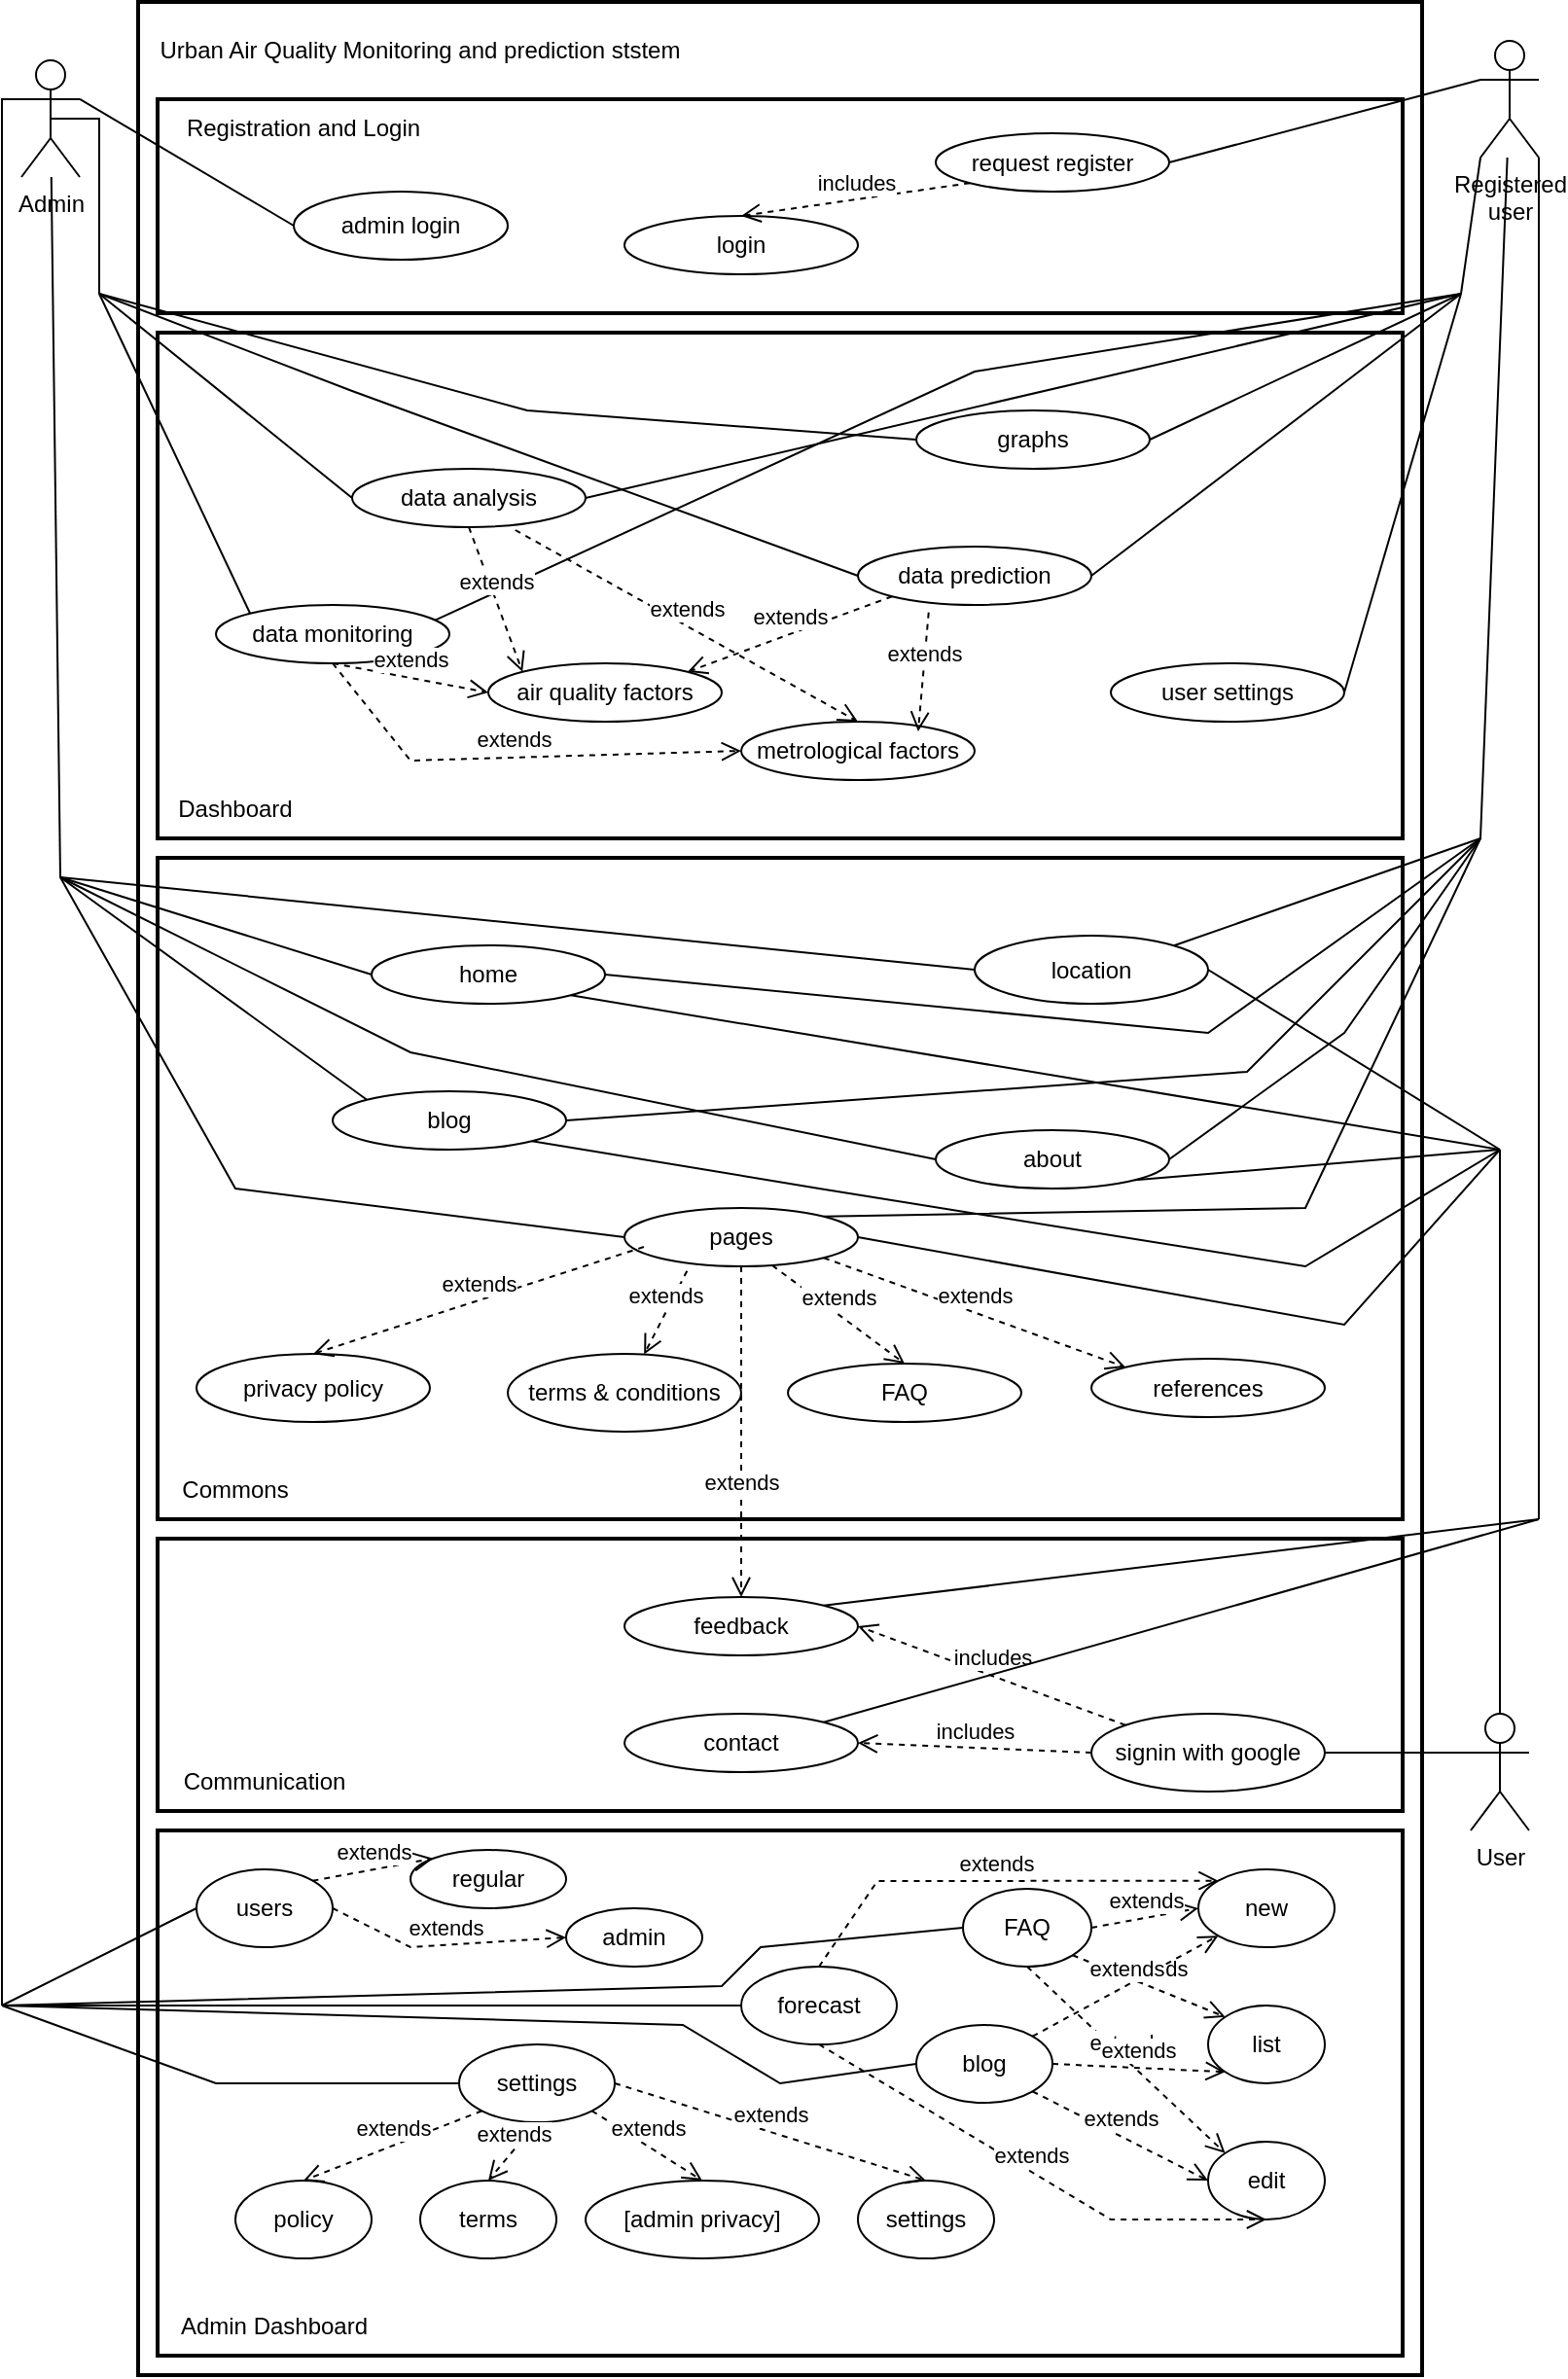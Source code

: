 <mxfile version="24.0.7" type="github">
  <diagram name="Page-1" id="xyv_VQYjUSHL6aBiQQsB">
    <mxGraphModel dx="1134" dy="600" grid="1" gridSize="10" guides="1" tooltips="1" connect="1" arrows="1" fold="1" page="1" pageScale="1" pageWidth="827" pageHeight="1169" math="0" shadow="0">
      <root>
        <mxCell id="0" />
        <mxCell id="1" parent="0" />
        <mxCell id="jm3a6lzr8KF0GBkQdWP_-2" value="" style="rounded=0;whiteSpace=wrap;html=1;fillColor=none;strokeWidth=2;" vertex="1" parent="1">
          <mxGeometry x="80" y="40" width="660" height="1220" as="geometry" />
        </mxCell>
        <mxCell id="jm3a6lzr8KF0GBkQdWP_-3" value="Admin" style="shape=umlActor;verticalLabelPosition=bottom;verticalAlign=top;html=1;outlineConnect=0;" vertex="1" parent="1">
          <mxGeometry x="20" y="70" width="30" height="60" as="geometry" />
        </mxCell>
        <mxCell id="jm3a6lzr8KF0GBkQdWP_-4" value="Registered&lt;div&gt;user&lt;/div&gt;" style="shape=umlActor;verticalLabelPosition=bottom;verticalAlign=top;html=1;outlineConnect=0;" vertex="1" parent="1">
          <mxGeometry x="770" y="60" width="30" height="60" as="geometry" />
        </mxCell>
        <mxCell id="jm3a6lzr8KF0GBkQdWP_-5" value="User" style="shape=umlActor;verticalLabelPosition=bottom;verticalAlign=top;html=1;outlineConnect=0;" vertex="1" parent="1">
          <mxGeometry x="765" y="920" width="30" height="60" as="geometry" />
        </mxCell>
        <mxCell id="jm3a6lzr8KF0GBkQdWP_-6" value="Urban Air Quality Monitoring and prediction ststem" style="text;html=1;align=center;verticalAlign=middle;whiteSpace=wrap;rounded=0;" vertex="1" parent="1">
          <mxGeometry x="90" y="50" width="270" height="30" as="geometry" />
        </mxCell>
        <mxCell id="jm3a6lzr8KF0GBkQdWP_-7" value="" style="rounded=0;whiteSpace=wrap;html=1;fillColor=none;strokeWidth=2;" vertex="1" parent="1">
          <mxGeometry x="90" y="90" width="640" height="110" as="geometry" />
        </mxCell>
        <mxCell id="jm3a6lzr8KF0GBkQdWP_-8" value="request register" style="ellipse;whiteSpace=wrap;html=1;" vertex="1" parent="1">
          <mxGeometry x="490" y="107.5" width="120" height="30" as="geometry" />
        </mxCell>
        <mxCell id="jm3a6lzr8KF0GBkQdWP_-9" value="login" style="ellipse;whiteSpace=wrap;html=1;" vertex="1" parent="1">
          <mxGeometry x="330" y="150" width="120" height="30" as="geometry" />
        </mxCell>
        <mxCell id="jm3a6lzr8KF0GBkQdWP_-10" value="admin login" style="ellipse;whiteSpace=wrap;html=1;" vertex="1" parent="1">
          <mxGeometry x="160" y="137.5" width="110" height="35" as="geometry" />
        </mxCell>
        <mxCell id="jm3a6lzr8KF0GBkQdWP_-11" value="" style="endArrow=none;html=1;rounded=0;entryX=0;entryY=0.5;entryDx=0;entryDy=0;exitX=1;exitY=0.333;exitDx=0;exitDy=0;exitPerimeter=0;" edge="1" parent="1" source="jm3a6lzr8KF0GBkQdWP_-3" target="jm3a6lzr8KF0GBkQdWP_-10">
          <mxGeometry width="50" height="50" relative="1" as="geometry">
            <mxPoint x="60" y="190" as="sourcePoint" />
            <mxPoint x="360" y="60" as="targetPoint" />
          </mxGeometry>
        </mxCell>
        <mxCell id="jm3a6lzr8KF0GBkQdWP_-12" value="" style="endArrow=none;html=1;rounded=0;entryX=0;entryY=0.333;entryDx=0;entryDy=0;entryPerimeter=0;exitX=1;exitY=0.5;exitDx=0;exitDy=0;" edge="1" parent="1" source="jm3a6lzr8KF0GBkQdWP_-8" target="jm3a6lzr8KF0GBkQdWP_-4">
          <mxGeometry width="50" height="50" relative="1" as="geometry">
            <mxPoint x="310" y="150" as="sourcePoint" />
            <mxPoint x="360" y="100" as="targetPoint" />
          </mxGeometry>
        </mxCell>
        <mxCell id="jm3a6lzr8KF0GBkQdWP_-18" value="" style="rounded=0;whiteSpace=wrap;html=1;fillColor=none;strokeWidth=2;" vertex="1" parent="1">
          <mxGeometry x="90" y="210" width="640" height="260" as="geometry" />
        </mxCell>
        <mxCell id="jm3a6lzr8KF0GBkQdWP_-13" value="includes" style="html=1;verticalAlign=bottom;endArrow=open;dashed=1;endSize=8;curved=0;rounded=0;exitX=0;exitY=1;exitDx=0;exitDy=0;entryX=0.5;entryY=0;entryDx=0;entryDy=0;" edge="1" parent="1" source="jm3a6lzr8KF0GBkQdWP_-8" target="jm3a6lzr8KF0GBkQdWP_-9">
          <mxGeometry relative="1" as="geometry">
            <mxPoint x="380" y="80" as="sourcePoint" />
            <mxPoint x="300" y="80" as="targetPoint" />
            <mxPoint as="offset" />
          </mxGeometry>
        </mxCell>
        <mxCell id="jm3a6lzr8KF0GBkQdWP_-17" value="Registration and Login" style="text;html=1;align=center;verticalAlign=middle;whiteSpace=wrap;rounded=0;" vertex="1" parent="1">
          <mxGeometry x="100" y="90" width="130" height="30" as="geometry" />
        </mxCell>
        <mxCell id="jm3a6lzr8KF0GBkQdWP_-19" value="data monitoring" style="ellipse;whiteSpace=wrap;html=1;" vertex="1" parent="1">
          <mxGeometry x="120" y="350" width="120" height="30" as="geometry" />
        </mxCell>
        <mxCell id="jm3a6lzr8KF0GBkQdWP_-20" value="data prediction" style="ellipse;whiteSpace=wrap;html=1;" vertex="1" parent="1">
          <mxGeometry x="450" y="320" width="120" height="30" as="geometry" />
        </mxCell>
        <mxCell id="jm3a6lzr8KF0GBkQdWP_-21" value="data analysis" style="ellipse;whiteSpace=wrap;html=1;" vertex="1" parent="1">
          <mxGeometry x="190" y="280" width="120" height="30" as="geometry" />
        </mxCell>
        <mxCell id="jm3a6lzr8KF0GBkQdWP_-22" value="graphs" style="ellipse;whiteSpace=wrap;html=1;" vertex="1" parent="1">
          <mxGeometry x="480" y="250" width="120" height="30" as="geometry" />
        </mxCell>
        <mxCell id="jm3a6lzr8KF0GBkQdWP_-23" value="user settings" style="ellipse;whiteSpace=wrap;html=1;" vertex="1" parent="1">
          <mxGeometry x="580" y="380" width="120" height="30" as="geometry" />
        </mxCell>
        <mxCell id="jm3a6lzr8KF0GBkQdWP_-24" value="metrological factors" style="ellipse;whiteSpace=wrap;html=1;" vertex="1" parent="1">
          <mxGeometry x="390" y="410" width="120" height="30" as="geometry" />
        </mxCell>
        <mxCell id="jm3a6lzr8KF0GBkQdWP_-25" value="air quality factors" style="ellipse;whiteSpace=wrap;html=1;" vertex="1" parent="1">
          <mxGeometry x="260" y="380" width="120" height="30" as="geometry" />
        </mxCell>
        <mxCell id="jm3a6lzr8KF0GBkQdWP_-26" value="" style="endArrow=none;html=1;rounded=0;exitX=1;exitY=0.5;exitDx=0;exitDy=0;" edge="1" parent="1" source="jm3a6lzr8KF0GBkQdWP_-23">
          <mxGeometry width="50" height="50" relative="1" as="geometry">
            <mxPoint x="320" y="340" as="sourcePoint" />
            <mxPoint x="760" y="190" as="targetPoint" />
          </mxGeometry>
        </mxCell>
        <mxCell id="jm3a6lzr8KF0GBkQdWP_-27" value="" style="endArrow=none;html=1;rounded=0;exitX=1;exitY=0.5;exitDx=0;exitDy=0;" edge="1" parent="1" source="jm3a6lzr8KF0GBkQdWP_-22">
          <mxGeometry width="50" height="50" relative="1" as="geometry">
            <mxPoint x="320" y="340" as="sourcePoint" />
            <mxPoint x="760" y="190" as="targetPoint" />
          </mxGeometry>
        </mxCell>
        <mxCell id="jm3a6lzr8KF0GBkQdWP_-28" value="" style="endArrow=none;html=1;rounded=0;exitX=1;exitY=0.5;exitDx=0;exitDy=0;" edge="1" parent="1" source="jm3a6lzr8KF0GBkQdWP_-20">
          <mxGeometry width="50" height="50" relative="1" as="geometry">
            <mxPoint x="320" y="340" as="sourcePoint" />
            <mxPoint x="760" y="190" as="targetPoint" />
          </mxGeometry>
        </mxCell>
        <mxCell id="jm3a6lzr8KF0GBkQdWP_-29" value="" style="endArrow=none;html=1;rounded=0;exitX=1;exitY=0.5;exitDx=0;exitDy=0;" edge="1" parent="1" source="jm3a6lzr8KF0GBkQdWP_-21">
          <mxGeometry width="50" height="50" relative="1" as="geometry">
            <mxPoint x="320" y="340" as="sourcePoint" />
            <mxPoint x="760" y="190" as="targetPoint" />
          </mxGeometry>
        </mxCell>
        <mxCell id="jm3a6lzr8KF0GBkQdWP_-30" value="" style="endArrow=none;html=1;rounded=0;exitX=0.937;exitY=0.265;exitDx=0;exitDy=0;exitPerimeter=0;" edge="1" parent="1" source="jm3a6lzr8KF0GBkQdWP_-19">
          <mxGeometry width="50" height="50" relative="1" as="geometry">
            <mxPoint x="320" y="340" as="sourcePoint" />
            <mxPoint x="760" y="190" as="targetPoint" />
            <Array as="points">
              <mxPoint x="510" y="230" />
            </Array>
          </mxGeometry>
        </mxCell>
        <mxCell id="jm3a6lzr8KF0GBkQdWP_-31" value="" style="endArrow=none;html=1;rounded=0;entryX=0;entryY=0.5;entryDx=0;entryDy=0;" edge="1" parent="1" target="jm3a6lzr8KF0GBkQdWP_-21">
          <mxGeometry width="50" height="50" relative="1" as="geometry">
            <mxPoint x="60" y="190" as="sourcePoint" />
            <mxPoint x="370" y="290" as="targetPoint" />
          </mxGeometry>
        </mxCell>
        <mxCell id="jm3a6lzr8KF0GBkQdWP_-32" value="" style="endArrow=none;html=1;rounded=0;entryX=0;entryY=0.5;entryDx=0;entryDy=0;" edge="1" parent="1" target="jm3a6lzr8KF0GBkQdWP_-22">
          <mxGeometry width="50" height="50" relative="1" as="geometry">
            <mxPoint x="60" y="190" as="sourcePoint" />
            <mxPoint x="370" y="290" as="targetPoint" />
            <Array as="points">
              <mxPoint x="280" y="250" />
            </Array>
          </mxGeometry>
        </mxCell>
        <mxCell id="jm3a6lzr8KF0GBkQdWP_-33" value="" style="endArrow=none;html=1;rounded=0;entryX=0;entryY=0;entryDx=0;entryDy=0;" edge="1" parent="1" target="jm3a6lzr8KF0GBkQdWP_-19">
          <mxGeometry width="50" height="50" relative="1" as="geometry">
            <mxPoint x="60" y="190" as="sourcePoint" />
            <mxPoint x="370" y="290" as="targetPoint" />
          </mxGeometry>
        </mxCell>
        <mxCell id="jm3a6lzr8KF0GBkQdWP_-34" value="" style="endArrow=none;html=1;rounded=0;entryX=0;entryY=0.5;entryDx=0;entryDy=0;" edge="1" parent="1" target="jm3a6lzr8KF0GBkQdWP_-20">
          <mxGeometry width="50" height="50" relative="1" as="geometry">
            <mxPoint x="60" y="190" as="sourcePoint" />
            <mxPoint x="370" y="290" as="targetPoint" />
            <Array as="points">
              <mxPoint x="190" y="240" />
            </Array>
          </mxGeometry>
        </mxCell>
        <mxCell id="jm3a6lzr8KF0GBkQdWP_-35" value="extends" style="html=1;verticalAlign=bottom;endArrow=open;dashed=1;endSize=8;curved=0;rounded=0;entryX=0;entryY=0.5;entryDx=0;entryDy=0;exitX=0.5;exitY=1;exitDx=0;exitDy=0;" edge="1" parent="1" source="jm3a6lzr8KF0GBkQdWP_-19" target="jm3a6lzr8KF0GBkQdWP_-25">
          <mxGeometry relative="1" as="geometry">
            <mxPoint x="390" y="320" as="sourcePoint" />
            <mxPoint x="310" y="320" as="targetPoint" />
          </mxGeometry>
        </mxCell>
        <mxCell id="jm3a6lzr8KF0GBkQdWP_-36" value="extends" style="html=1;verticalAlign=bottom;endArrow=open;dashed=1;endSize=8;curved=0;rounded=0;entryX=0;entryY=0;entryDx=0;entryDy=0;exitX=0.5;exitY=1;exitDx=0;exitDy=0;" edge="1" parent="1" source="jm3a6lzr8KF0GBkQdWP_-21" target="jm3a6lzr8KF0GBkQdWP_-25">
          <mxGeometry relative="1" as="geometry">
            <mxPoint x="390" y="320" as="sourcePoint" />
            <mxPoint x="310" y="320" as="targetPoint" />
          </mxGeometry>
        </mxCell>
        <mxCell id="jm3a6lzr8KF0GBkQdWP_-37" value="extends" style="html=1;verticalAlign=bottom;endArrow=open;dashed=1;endSize=8;curved=0;rounded=0;entryX=1;entryY=0;entryDx=0;entryDy=0;exitX=0;exitY=1;exitDx=0;exitDy=0;" edge="1" parent="1" source="jm3a6lzr8KF0GBkQdWP_-20" target="jm3a6lzr8KF0GBkQdWP_-25">
          <mxGeometry relative="1" as="geometry">
            <mxPoint x="390" y="320" as="sourcePoint" />
            <mxPoint x="310" y="320" as="targetPoint" />
          </mxGeometry>
        </mxCell>
        <mxCell id="jm3a6lzr8KF0GBkQdWP_-38" value="extends" style="html=1;verticalAlign=bottom;endArrow=open;dashed=1;endSize=8;curved=0;rounded=0;entryX=0.758;entryY=0.167;entryDx=0;entryDy=0;exitX=0.303;exitY=1.128;exitDx=0;exitDy=0;entryPerimeter=0;exitPerimeter=0;" edge="1" parent="1" source="jm3a6lzr8KF0GBkQdWP_-20" target="jm3a6lzr8KF0GBkQdWP_-24">
          <mxGeometry relative="1" as="geometry">
            <mxPoint x="476" y="355" as="sourcePoint" />
            <mxPoint x="374" y="395" as="targetPoint" />
          </mxGeometry>
        </mxCell>
        <mxCell id="jm3a6lzr8KF0GBkQdWP_-39" value="extends" style="html=1;verticalAlign=bottom;endArrow=open;dashed=1;endSize=8;curved=0;rounded=0;entryX=0.5;entryY=0;entryDx=0;entryDy=0;exitX=0.699;exitY=1.05;exitDx=0;exitDy=0;exitPerimeter=0;" edge="1" parent="1" source="jm3a6lzr8KF0GBkQdWP_-21" target="jm3a6lzr8KF0GBkQdWP_-24">
          <mxGeometry relative="1" as="geometry">
            <mxPoint x="260" y="320" as="sourcePoint" />
            <mxPoint x="286" y="395" as="targetPoint" />
          </mxGeometry>
        </mxCell>
        <mxCell id="jm3a6lzr8KF0GBkQdWP_-40" value="extends" style="html=1;verticalAlign=bottom;endArrow=open;dashed=1;endSize=8;curved=0;rounded=0;entryX=0;entryY=0.5;entryDx=0;entryDy=0;exitX=0.5;exitY=1;exitDx=0;exitDy=0;" edge="1" parent="1" source="jm3a6lzr8KF0GBkQdWP_-19" target="jm3a6lzr8KF0GBkQdWP_-24">
          <mxGeometry relative="1" as="geometry">
            <mxPoint x="190" y="390" as="sourcePoint" />
            <mxPoint x="270" y="405" as="targetPoint" />
            <Array as="points">
              <mxPoint x="220" y="430" />
            </Array>
          </mxGeometry>
        </mxCell>
        <mxCell id="jm3a6lzr8KF0GBkQdWP_-41" value="Dashboard" style="text;html=1;align=center;verticalAlign=middle;whiteSpace=wrap;rounded=0;" vertex="1" parent="1">
          <mxGeometry x="90" y="440" width="80" height="30" as="geometry" />
        </mxCell>
        <mxCell id="jm3a6lzr8KF0GBkQdWP_-42" value="" style="rounded=0;whiteSpace=wrap;html=1;fillColor=none;strokeWidth=2;" vertex="1" parent="1">
          <mxGeometry x="90" y="480" width="640" height="340" as="geometry" />
        </mxCell>
        <mxCell id="jm3a6lzr8KF0GBkQdWP_-43" value="home" style="ellipse;whiteSpace=wrap;html=1;" vertex="1" parent="1">
          <mxGeometry x="200" y="525" width="120" height="30" as="geometry" />
        </mxCell>
        <mxCell id="jm3a6lzr8KF0GBkQdWP_-44" value="about" style="ellipse;whiteSpace=wrap;html=1;" vertex="1" parent="1">
          <mxGeometry x="490" y="620" width="120" height="30" as="geometry" />
        </mxCell>
        <mxCell id="jm3a6lzr8KF0GBkQdWP_-45" value="blog" style="ellipse;whiteSpace=wrap;html=1;" vertex="1" parent="1">
          <mxGeometry x="180" y="600" width="120" height="30" as="geometry" />
        </mxCell>
        <mxCell id="jm3a6lzr8KF0GBkQdWP_-46" value="pages" style="ellipse;whiteSpace=wrap;html=1;" vertex="1" parent="1">
          <mxGeometry x="330" y="660" width="120" height="30" as="geometry" />
        </mxCell>
        <mxCell id="jm3a6lzr8KF0GBkQdWP_-47" value="location" style="ellipse;whiteSpace=wrap;html=1;" vertex="1" parent="1">
          <mxGeometry x="510" y="520" width="120" height="35" as="geometry" />
        </mxCell>
        <mxCell id="jm3a6lzr8KF0GBkQdWP_-48" value="FAQ" style="ellipse;whiteSpace=wrap;html=1;" vertex="1" parent="1">
          <mxGeometry x="414" y="740" width="120" height="30" as="geometry" />
        </mxCell>
        <mxCell id="jm3a6lzr8KF0GBkQdWP_-49" value="terms &amp;amp; conditions" style="ellipse;whiteSpace=wrap;html=1;" vertex="1" parent="1">
          <mxGeometry x="270" y="735" width="120" height="40" as="geometry" />
        </mxCell>
        <mxCell id="jm3a6lzr8KF0GBkQdWP_-50" value="privacy policy" style="ellipse;whiteSpace=wrap;html=1;" vertex="1" parent="1">
          <mxGeometry x="110" y="735" width="120" height="35" as="geometry" />
        </mxCell>
        <mxCell id="jm3a6lzr8KF0GBkQdWP_-51" value="references" style="ellipse;whiteSpace=wrap;html=1;" vertex="1" parent="1">
          <mxGeometry x="570" y="737.5" width="120" height="30" as="geometry" />
        </mxCell>
        <mxCell id="jm3a6lzr8KF0GBkQdWP_-52" value="" style="endArrow=none;html=1;rounded=0;" edge="1" parent="1" target="jm3a6lzr8KF0GBkQdWP_-3">
          <mxGeometry width="50" height="50" relative="1" as="geometry">
            <mxPoint x="40" y="490" as="sourcePoint" />
            <mxPoint x="430" y="350" as="targetPoint" />
          </mxGeometry>
        </mxCell>
        <mxCell id="jm3a6lzr8KF0GBkQdWP_-53" value="" style="endArrow=none;html=1;rounded=0;entryX=0;entryY=0.5;entryDx=0;entryDy=0;" edge="1" parent="1" target="jm3a6lzr8KF0GBkQdWP_-43">
          <mxGeometry width="50" height="50" relative="1" as="geometry">
            <mxPoint x="40" y="490" as="sourcePoint" />
            <mxPoint x="430" y="490" as="targetPoint" />
          </mxGeometry>
        </mxCell>
        <mxCell id="jm3a6lzr8KF0GBkQdWP_-54" value="" style="endArrow=none;html=1;rounded=0;entryX=0;entryY=0;entryDx=0;entryDy=0;" edge="1" parent="1" target="jm3a6lzr8KF0GBkQdWP_-45">
          <mxGeometry width="50" height="50" relative="1" as="geometry">
            <mxPoint x="40" y="490" as="sourcePoint" />
            <mxPoint x="430" y="490" as="targetPoint" />
          </mxGeometry>
        </mxCell>
        <mxCell id="jm3a6lzr8KF0GBkQdWP_-55" value="" style="endArrow=none;html=1;rounded=0;entryX=0;entryY=0.5;entryDx=0;entryDy=0;" edge="1" parent="1" target="jm3a6lzr8KF0GBkQdWP_-46">
          <mxGeometry width="50" height="50" relative="1" as="geometry">
            <mxPoint x="40" y="490" as="sourcePoint" />
            <mxPoint x="430" y="490" as="targetPoint" />
            <Array as="points">
              <mxPoint x="130" y="650" />
            </Array>
          </mxGeometry>
        </mxCell>
        <mxCell id="jm3a6lzr8KF0GBkQdWP_-56" value="" style="endArrow=none;html=1;rounded=0;entryX=0;entryY=0.5;entryDx=0;entryDy=0;" edge="1" parent="1" target="jm3a6lzr8KF0GBkQdWP_-47">
          <mxGeometry width="50" height="50" relative="1" as="geometry">
            <mxPoint x="40" y="490" as="sourcePoint" />
            <mxPoint x="430" y="490" as="targetPoint" />
          </mxGeometry>
        </mxCell>
        <mxCell id="jm3a6lzr8KF0GBkQdWP_-57" value="" style="endArrow=none;html=1;rounded=0;entryX=0;entryY=0.5;entryDx=0;entryDy=0;" edge="1" parent="1" target="jm3a6lzr8KF0GBkQdWP_-44">
          <mxGeometry width="50" height="50" relative="1" as="geometry">
            <mxPoint x="40" y="490" as="sourcePoint" />
            <mxPoint x="430" y="490" as="targetPoint" />
            <Array as="points">
              <mxPoint x="220" y="580" />
            </Array>
          </mxGeometry>
        </mxCell>
        <mxCell id="jm3a6lzr8KF0GBkQdWP_-58" value="" style="endArrow=none;html=1;rounded=0;entryX=0.5;entryY=0.5;entryDx=0;entryDy=0;entryPerimeter=0;" edge="1" parent="1" target="jm3a6lzr8KF0GBkQdWP_-3">
          <mxGeometry width="50" height="50" relative="1" as="geometry">
            <mxPoint x="60" y="190" as="sourcePoint" />
            <mxPoint x="430" y="350" as="targetPoint" />
            <Array as="points">
              <mxPoint x="60" y="100" />
            </Array>
          </mxGeometry>
        </mxCell>
        <mxCell id="jm3a6lzr8KF0GBkQdWP_-59" value="" style="endArrow=none;html=1;rounded=0;entryX=0;entryY=1;entryDx=0;entryDy=0;entryPerimeter=0;" edge="1" parent="1" target="jm3a6lzr8KF0GBkQdWP_-4">
          <mxGeometry width="50" height="50" relative="1" as="geometry">
            <mxPoint x="760" y="190" as="sourcePoint" />
            <mxPoint x="430" y="200" as="targetPoint" />
          </mxGeometry>
        </mxCell>
        <mxCell id="jm3a6lzr8KF0GBkQdWP_-60" value="" style="endArrow=none;html=1;rounded=0;exitX=1;exitY=0;exitDx=0;exitDy=0;" edge="1" parent="1" source="jm3a6lzr8KF0GBkQdWP_-47">
          <mxGeometry width="50" height="50" relative="1" as="geometry">
            <mxPoint x="380" y="540" as="sourcePoint" />
            <mxPoint x="770" y="470" as="targetPoint" />
          </mxGeometry>
        </mxCell>
        <mxCell id="jm3a6lzr8KF0GBkQdWP_-61" value="" style="endArrow=none;html=1;rounded=0;exitX=1;exitY=0.5;exitDx=0;exitDy=0;" edge="1" parent="1" source="jm3a6lzr8KF0GBkQdWP_-43">
          <mxGeometry width="50" height="50" relative="1" as="geometry">
            <mxPoint x="380" y="540" as="sourcePoint" />
            <mxPoint x="770" y="470" as="targetPoint" />
            <Array as="points">
              <mxPoint x="630" y="570" />
            </Array>
          </mxGeometry>
        </mxCell>
        <mxCell id="jm3a6lzr8KF0GBkQdWP_-62" value="" style="endArrow=none;html=1;rounded=0;exitX=1;exitY=0.5;exitDx=0;exitDy=0;" edge="1" parent="1" source="jm3a6lzr8KF0GBkQdWP_-45">
          <mxGeometry width="50" height="50" relative="1" as="geometry">
            <mxPoint x="380" y="540" as="sourcePoint" />
            <mxPoint x="770" y="470" as="targetPoint" />
            <Array as="points">
              <mxPoint x="650" y="590" />
            </Array>
          </mxGeometry>
        </mxCell>
        <mxCell id="jm3a6lzr8KF0GBkQdWP_-63" value="" style="endArrow=none;html=1;rounded=0;exitX=1;exitY=0.5;exitDx=0;exitDy=0;" edge="1" parent="1" source="jm3a6lzr8KF0GBkQdWP_-44">
          <mxGeometry width="50" height="50" relative="1" as="geometry">
            <mxPoint x="380" y="540" as="sourcePoint" />
            <mxPoint x="770" y="470" as="targetPoint" />
            <Array as="points">
              <mxPoint x="700" y="570" />
            </Array>
          </mxGeometry>
        </mxCell>
        <mxCell id="jm3a6lzr8KF0GBkQdWP_-64" value="" style="endArrow=none;html=1;rounded=0;exitX=1;exitY=0;exitDx=0;exitDy=0;" edge="1" parent="1" source="jm3a6lzr8KF0GBkQdWP_-46">
          <mxGeometry width="50" height="50" relative="1" as="geometry">
            <mxPoint x="380" y="540" as="sourcePoint" />
            <mxPoint x="770" y="470" as="targetPoint" />
            <Array as="points">
              <mxPoint x="680" y="660" />
            </Array>
          </mxGeometry>
        </mxCell>
        <mxCell id="jm3a6lzr8KF0GBkQdWP_-65" value="" style="endArrow=none;html=1;rounded=0;" edge="1" parent="1" target="jm3a6lzr8KF0GBkQdWP_-4">
          <mxGeometry width="50" height="50" relative="1" as="geometry">
            <mxPoint x="770" y="470" as="sourcePoint" />
            <mxPoint x="430" y="200" as="targetPoint" />
          </mxGeometry>
        </mxCell>
        <mxCell id="jm3a6lzr8KF0GBkQdWP_-66" value="extends" style="html=1;verticalAlign=bottom;endArrow=open;dashed=1;endSize=8;curved=0;rounded=0;entryX=0.5;entryY=0;entryDx=0;entryDy=0;exitX=0.083;exitY=0.667;exitDx=0;exitDy=0;exitPerimeter=0;" edge="1" parent="1" source="jm3a6lzr8KF0GBkQdWP_-46" target="jm3a6lzr8KF0GBkQdWP_-50">
          <mxGeometry relative="1" as="geometry">
            <mxPoint x="440" y="660" as="sourcePoint" />
            <mxPoint x="360" y="660" as="targetPoint" />
          </mxGeometry>
        </mxCell>
        <mxCell id="jm3a6lzr8KF0GBkQdWP_-67" value="extends" style="html=1;verticalAlign=bottom;endArrow=open;dashed=1;endSize=8;curved=0;rounded=0;exitX=0.268;exitY=1.079;exitDx=0;exitDy=0;exitPerimeter=0;" edge="1" parent="1" source="jm3a6lzr8KF0GBkQdWP_-46" target="jm3a6lzr8KF0GBkQdWP_-49">
          <mxGeometry relative="1" as="geometry">
            <mxPoint x="350" y="690" as="sourcePoint" />
            <mxPoint x="180" y="745" as="targetPoint" />
          </mxGeometry>
        </mxCell>
        <mxCell id="jm3a6lzr8KF0GBkQdWP_-68" value="extends" style="html=1;verticalAlign=bottom;endArrow=open;dashed=1;endSize=8;curved=0;rounded=0;entryX=0.5;entryY=0;entryDx=0;entryDy=0;exitX=0.633;exitY=0.984;exitDx=0;exitDy=0;exitPerimeter=0;" edge="1" parent="1" source="jm3a6lzr8KF0GBkQdWP_-46" target="jm3a6lzr8KF0GBkQdWP_-48">
          <mxGeometry relative="1" as="geometry">
            <mxPoint x="360" y="700" as="sourcePoint" />
            <mxPoint x="190" y="755" as="targetPoint" />
          </mxGeometry>
        </mxCell>
        <mxCell id="jm3a6lzr8KF0GBkQdWP_-69" value="extends" style="html=1;verticalAlign=bottom;endArrow=open;dashed=1;endSize=8;curved=0;rounded=0;entryX=0;entryY=0;entryDx=0;entryDy=0;exitX=1;exitY=1;exitDx=0;exitDy=0;" edge="1" parent="1" source="jm3a6lzr8KF0GBkQdWP_-46" target="jm3a6lzr8KF0GBkQdWP_-51">
          <mxGeometry relative="1" as="geometry">
            <mxPoint x="370" y="710" as="sourcePoint" />
            <mxPoint x="200" y="765" as="targetPoint" />
          </mxGeometry>
        </mxCell>
        <mxCell id="jm3a6lzr8KF0GBkQdWP_-72" value="" style="endArrow=none;html=1;rounded=0;exitX=1;exitY=1;exitDx=0;exitDy=0;" edge="1" parent="1" source="jm3a6lzr8KF0GBkQdWP_-43">
          <mxGeometry width="50" height="50" relative="1" as="geometry">
            <mxPoint x="380" y="830" as="sourcePoint" />
            <mxPoint x="780" y="630" as="targetPoint" />
          </mxGeometry>
        </mxCell>
        <mxCell id="jm3a6lzr8KF0GBkQdWP_-73" value="" style="endArrow=none;html=1;rounded=0;exitX=1;exitY=0.5;exitDx=0;exitDy=0;" edge="1" parent="1" source="jm3a6lzr8KF0GBkQdWP_-47">
          <mxGeometry width="50" height="50" relative="1" as="geometry">
            <mxPoint x="380" y="680" as="sourcePoint" />
            <mxPoint x="780" y="630" as="targetPoint" />
          </mxGeometry>
        </mxCell>
        <mxCell id="jm3a6lzr8KF0GBkQdWP_-74" value="" style="endArrow=none;html=1;rounded=0;exitX=1;exitY=1;exitDx=0;exitDy=0;" edge="1" parent="1" source="jm3a6lzr8KF0GBkQdWP_-44">
          <mxGeometry width="50" height="50" relative="1" as="geometry">
            <mxPoint x="380" y="680" as="sourcePoint" />
            <mxPoint x="780" y="630" as="targetPoint" />
          </mxGeometry>
        </mxCell>
        <mxCell id="jm3a6lzr8KF0GBkQdWP_-75" value="" style="endArrow=none;html=1;rounded=0;exitX=1;exitY=1;exitDx=0;exitDy=0;" edge="1" parent="1" source="jm3a6lzr8KF0GBkQdWP_-45">
          <mxGeometry width="50" height="50" relative="1" as="geometry">
            <mxPoint x="380" y="680" as="sourcePoint" />
            <mxPoint x="780" y="630" as="targetPoint" />
            <Array as="points">
              <mxPoint x="430" y="650" />
              <mxPoint x="680" y="690" />
            </Array>
          </mxGeometry>
        </mxCell>
        <mxCell id="jm3a6lzr8KF0GBkQdWP_-76" value="" style="endArrow=none;html=1;rounded=0;exitX=1;exitY=0.5;exitDx=0;exitDy=0;" edge="1" parent="1" source="jm3a6lzr8KF0GBkQdWP_-46">
          <mxGeometry width="50" height="50" relative="1" as="geometry">
            <mxPoint x="380" y="680" as="sourcePoint" />
            <mxPoint x="780" y="630" as="targetPoint" />
            <Array as="points">
              <mxPoint x="700" y="720" />
            </Array>
          </mxGeometry>
        </mxCell>
        <mxCell id="jm3a6lzr8KF0GBkQdWP_-77" value="" style="endArrow=none;html=1;rounded=0;exitX=0.5;exitY=0;exitDx=0;exitDy=0;exitPerimeter=0;" edge="1" parent="1" source="jm3a6lzr8KF0GBkQdWP_-5">
          <mxGeometry width="50" height="50" relative="1" as="geometry">
            <mxPoint x="380" y="680" as="sourcePoint" />
            <mxPoint x="780" y="630" as="targetPoint" />
          </mxGeometry>
        </mxCell>
        <mxCell id="jm3a6lzr8KF0GBkQdWP_-78" value="Commons" style="text;html=1;align=center;verticalAlign=middle;whiteSpace=wrap;rounded=0;" vertex="1" parent="1">
          <mxGeometry x="90" y="790" width="80" height="30" as="geometry" />
        </mxCell>
        <mxCell id="jm3a6lzr8KF0GBkQdWP_-79" value="" style="rounded=0;whiteSpace=wrap;html=1;fillColor=none;strokeWidth=2;" vertex="1" parent="1">
          <mxGeometry x="90" y="830" width="640" height="140" as="geometry" />
        </mxCell>
        <mxCell id="jm3a6lzr8KF0GBkQdWP_-80" value="signin with google" style="ellipse;whiteSpace=wrap;html=1;" vertex="1" parent="1">
          <mxGeometry x="570" y="920" width="120" height="40" as="geometry" />
        </mxCell>
        <mxCell id="jm3a6lzr8KF0GBkQdWP_-81" value="contact" style="ellipse;whiteSpace=wrap;html=1;" vertex="1" parent="1">
          <mxGeometry x="330" y="920" width="120" height="30" as="geometry" />
        </mxCell>
        <mxCell id="jm3a6lzr8KF0GBkQdWP_-82" value="feedback" style="ellipse;whiteSpace=wrap;html=1;" vertex="1" parent="1">
          <mxGeometry x="330" y="860" width="120" height="30" as="geometry" />
        </mxCell>
        <mxCell id="jm3a6lzr8KF0GBkQdWP_-83" value="includes" style="html=1;verticalAlign=bottom;endArrow=open;dashed=1;endSize=8;curved=0;rounded=0;exitX=0;exitY=0.5;exitDx=0;exitDy=0;entryX=1;entryY=0.5;entryDx=0;entryDy=0;" edge="1" parent="1" source="jm3a6lzr8KF0GBkQdWP_-80" target="jm3a6lzr8KF0GBkQdWP_-81">
          <mxGeometry relative="1" as="geometry">
            <mxPoint x="440" y="830" as="sourcePoint" />
            <mxPoint x="360" y="830" as="targetPoint" />
          </mxGeometry>
        </mxCell>
        <mxCell id="jm3a6lzr8KF0GBkQdWP_-84" value="includes" style="html=1;verticalAlign=bottom;endArrow=open;dashed=1;endSize=8;curved=0;rounded=0;exitX=0;exitY=0;exitDx=0;exitDy=0;entryX=1;entryY=0.5;entryDx=0;entryDy=0;" edge="1" parent="1" source="jm3a6lzr8KF0GBkQdWP_-80" target="jm3a6lzr8KF0GBkQdWP_-82">
          <mxGeometry relative="1" as="geometry">
            <mxPoint x="580" y="950" as="sourcePoint" />
            <mxPoint x="460" y="945" as="targetPoint" />
          </mxGeometry>
        </mxCell>
        <mxCell id="jm3a6lzr8KF0GBkQdWP_-85" value="" style="endArrow=none;html=1;rounded=0;exitX=1;exitY=0;exitDx=0;exitDy=0;" edge="1" parent="1" source="jm3a6lzr8KF0GBkQdWP_-81">
          <mxGeometry width="50" height="50" relative="1" as="geometry">
            <mxPoint x="380" y="850" as="sourcePoint" />
            <mxPoint x="800" y="820" as="targetPoint" />
          </mxGeometry>
        </mxCell>
        <mxCell id="jm3a6lzr8KF0GBkQdWP_-86" value="" style="endArrow=none;html=1;rounded=0;exitX=1;exitY=0;exitDx=0;exitDy=0;" edge="1" parent="1" source="jm3a6lzr8KF0GBkQdWP_-82">
          <mxGeometry width="50" height="50" relative="1" as="geometry">
            <mxPoint x="380" y="850" as="sourcePoint" />
            <mxPoint x="800" y="820" as="targetPoint" />
          </mxGeometry>
        </mxCell>
        <mxCell id="jm3a6lzr8KF0GBkQdWP_-87" value="" style="endArrow=none;html=1;rounded=0;entryX=1;entryY=1;entryDx=0;entryDy=0;entryPerimeter=0;" edge="1" parent="1" target="jm3a6lzr8KF0GBkQdWP_-4">
          <mxGeometry width="50" height="50" relative="1" as="geometry">
            <mxPoint x="800" y="820" as="sourcePoint" />
            <mxPoint x="800" y="160" as="targetPoint" />
          </mxGeometry>
        </mxCell>
        <mxCell id="jm3a6lzr8KF0GBkQdWP_-88" value="" style="endArrow=none;html=1;rounded=0;entryX=0;entryY=0.333;entryDx=0;entryDy=0;entryPerimeter=0;exitX=1;exitY=0.5;exitDx=0;exitDy=0;" edge="1" parent="1" source="jm3a6lzr8KF0GBkQdWP_-80" target="jm3a6lzr8KF0GBkQdWP_-5">
          <mxGeometry width="50" height="50" relative="1" as="geometry">
            <mxPoint x="380" y="850" as="sourcePoint" />
            <mxPoint x="430" y="800" as="targetPoint" />
          </mxGeometry>
        </mxCell>
        <mxCell id="jm3a6lzr8KF0GBkQdWP_-89" value="Communication" style="text;html=1;align=center;verticalAlign=middle;whiteSpace=wrap;rounded=0;" vertex="1" parent="1">
          <mxGeometry x="90" y="940" width="110" height="30" as="geometry" />
        </mxCell>
        <mxCell id="jm3a6lzr8KF0GBkQdWP_-90" value="extends" style="html=1;verticalAlign=bottom;endArrow=open;dashed=1;endSize=8;curved=0;rounded=0;entryX=0.5;entryY=0;entryDx=0;entryDy=0;exitX=0.5;exitY=1;exitDx=0;exitDy=0;" edge="1" parent="1" source="jm3a6lzr8KF0GBkQdWP_-46" target="jm3a6lzr8KF0GBkQdWP_-82">
          <mxGeometry x="0.412" relative="1" as="geometry">
            <mxPoint x="416" y="700" as="sourcePoint" />
            <mxPoint x="484" y="750" as="targetPoint" />
            <mxPoint as="offset" />
          </mxGeometry>
        </mxCell>
        <mxCell id="jm3a6lzr8KF0GBkQdWP_-91" value="" style="rounded=0;whiteSpace=wrap;html=1;fillColor=none;strokeWidth=2;" vertex="1" parent="1">
          <mxGeometry x="90" y="980" width="640" height="270" as="geometry" />
        </mxCell>
        <mxCell id="jm3a6lzr8KF0GBkQdWP_-92" value="new" style="ellipse;whiteSpace=wrap;html=1;" vertex="1" parent="1">
          <mxGeometry x="625" y="1000" width="70" height="40" as="geometry" />
        </mxCell>
        <mxCell id="jm3a6lzr8KF0GBkQdWP_-93" value="list" style="ellipse;whiteSpace=wrap;html=1;" vertex="1" parent="1">
          <mxGeometry x="630" y="1070" width="60" height="40" as="geometry" />
        </mxCell>
        <mxCell id="jm3a6lzr8KF0GBkQdWP_-94" value="edit" style="ellipse;whiteSpace=wrap;html=1;" vertex="1" parent="1">
          <mxGeometry x="630" y="1140" width="60" height="40" as="geometry" />
        </mxCell>
        <mxCell id="jm3a6lzr8KF0GBkQdWP_-95" value="forecast" style="ellipse;whiteSpace=wrap;html=1;" vertex="1" parent="1">
          <mxGeometry x="390" y="1050" width="80" height="40" as="geometry" />
        </mxCell>
        <mxCell id="jm3a6lzr8KF0GBkQdWP_-96" value="users" style="ellipse;whiteSpace=wrap;html=1;" vertex="1" parent="1">
          <mxGeometry x="110" y="1000" width="70" height="40" as="geometry" />
        </mxCell>
        <mxCell id="jm3a6lzr8KF0GBkQdWP_-97" value="blog" style="ellipse;whiteSpace=wrap;html=1;" vertex="1" parent="1">
          <mxGeometry x="480" y="1080" width="70" height="40" as="geometry" />
        </mxCell>
        <mxCell id="jm3a6lzr8KF0GBkQdWP_-98" value="FAQ" style="ellipse;whiteSpace=wrap;html=1;" vertex="1" parent="1">
          <mxGeometry x="504" y="1010" width="66" height="40" as="geometry" />
        </mxCell>
        <mxCell id="jm3a6lzr8KF0GBkQdWP_-99" value="settings" style="ellipse;whiteSpace=wrap;html=1;" vertex="1" parent="1">
          <mxGeometry x="245" y="1090" width="80" height="40" as="geometry" />
        </mxCell>
        <mxCell id="jm3a6lzr8KF0GBkQdWP_-100" value="policy" style="ellipse;whiteSpace=wrap;html=1;" vertex="1" parent="1">
          <mxGeometry x="130" y="1160" width="70" height="40" as="geometry" />
        </mxCell>
        <mxCell id="jm3a6lzr8KF0GBkQdWP_-101" value="terms" style="ellipse;whiteSpace=wrap;html=1;" vertex="1" parent="1">
          <mxGeometry x="225" y="1160" width="70" height="40" as="geometry" />
        </mxCell>
        <mxCell id="jm3a6lzr8KF0GBkQdWP_-102" value="[admin privacy]" style="ellipse;whiteSpace=wrap;html=1;" vertex="1" parent="1">
          <mxGeometry x="310" y="1160" width="120" height="40" as="geometry" />
        </mxCell>
        <mxCell id="jm3a6lzr8KF0GBkQdWP_-103" value="settings" style="ellipse;whiteSpace=wrap;html=1;" vertex="1" parent="1">
          <mxGeometry x="450" y="1160" width="70" height="40" as="geometry" />
        </mxCell>
        <mxCell id="jm3a6lzr8KF0GBkQdWP_-104" value="extends" style="html=1;verticalAlign=bottom;endArrow=open;dashed=1;endSize=8;curved=0;rounded=0;exitX=1;exitY=0.5;exitDx=0;exitDy=0;entryX=0;entryY=0.5;entryDx=0;entryDy=0;" edge="1" parent="1" source="jm3a6lzr8KF0GBkQdWP_-98" target="jm3a6lzr8KF0GBkQdWP_-92">
          <mxGeometry relative="1" as="geometry">
            <mxPoint x="372" y="702" as="sourcePoint" />
            <mxPoint x="350" y="745" as="targetPoint" />
          </mxGeometry>
        </mxCell>
        <mxCell id="jm3a6lzr8KF0GBkQdWP_-105" value="extends" style="html=1;verticalAlign=bottom;endArrow=open;dashed=1;endSize=8;curved=0;rounded=0;exitX=1;exitY=1;exitDx=0;exitDy=0;entryX=0;entryY=0;entryDx=0;entryDy=0;" edge="1" parent="1" source="jm3a6lzr8KF0GBkQdWP_-98" target="jm3a6lzr8KF0GBkQdWP_-93">
          <mxGeometry relative="1" as="geometry">
            <mxPoint x="580" y="1040" as="sourcePoint" />
            <mxPoint x="635" y="1030" as="targetPoint" />
          </mxGeometry>
        </mxCell>
        <mxCell id="jm3a6lzr8KF0GBkQdWP_-106" value="extends" style="html=1;verticalAlign=bottom;endArrow=open;dashed=1;endSize=8;curved=0;rounded=0;exitX=0.5;exitY=1;exitDx=0;exitDy=0;entryX=0;entryY=0;entryDx=0;entryDy=0;" edge="1" parent="1" source="jm3a6lzr8KF0GBkQdWP_-98" target="jm3a6lzr8KF0GBkQdWP_-94">
          <mxGeometry relative="1" as="geometry">
            <mxPoint x="590" y="1050" as="sourcePoint" />
            <mxPoint x="645" y="1040" as="targetPoint" />
          </mxGeometry>
        </mxCell>
        <mxCell id="jm3a6lzr8KF0GBkQdWP_-107" value="extends" style="html=1;verticalAlign=bottom;endArrow=open;dashed=1;endSize=8;curved=0;rounded=0;exitX=1;exitY=1;exitDx=0;exitDy=0;entryX=0;entryY=0.5;entryDx=0;entryDy=0;" edge="1" parent="1" source="jm3a6lzr8KF0GBkQdWP_-97" target="jm3a6lzr8KF0GBkQdWP_-94">
          <mxGeometry relative="1" as="geometry">
            <mxPoint x="600" y="1060" as="sourcePoint" />
            <mxPoint x="655" y="1050" as="targetPoint" />
          </mxGeometry>
        </mxCell>
        <mxCell id="jm3a6lzr8KF0GBkQdWP_-108" value="extends" style="html=1;verticalAlign=bottom;endArrow=open;dashed=1;endSize=8;curved=0;rounded=0;exitX=1;exitY=0.5;exitDx=0;exitDy=0;entryX=0;entryY=1;entryDx=0;entryDy=0;" edge="1" parent="1" source="jm3a6lzr8KF0GBkQdWP_-97" target="jm3a6lzr8KF0GBkQdWP_-93">
          <mxGeometry relative="1" as="geometry">
            <mxPoint x="610" y="1070" as="sourcePoint" />
            <mxPoint x="665" y="1060" as="targetPoint" />
          </mxGeometry>
        </mxCell>
        <mxCell id="jm3a6lzr8KF0GBkQdWP_-110" value="extends" style="html=1;verticalAlign=bottom;endArrow=open;dashed=1;endSize=8;curved=0;rounded=0;exitX=1;exitY=0;exitDx=0;exitDy=0;entryX=0;entryY=1;entryDx=0;entryDy=0;" edge="1" parent="1" source="jm3a6lzr8KF0GBkQdWP_-97" target="jm3a6lzr8KF0GBkQdWP_-92">
          <mxGeometry relative="1" as="geometry">
            <mxPoint x="620" y="1080" as="sourcePoint" />
            <mxPoint x="675" y="1070" as="targetPoint" />
          </mxGeometry>
        </mxCell>
        <mxCell id="jm3a6lzr8KF0GBkQdWP_-111" value="extends" style="html=1;verticalAlign=bottom;endArrow=open;dashed=1;endSize=8;curved=0;rounded=0;exitX=0.5;exitY=0;exitDx=0;exitDy=0;entryX=0;entryY=0;entryDx=0;entryDy=0;" edge="1" parent="1" source="jm3a6lzr8KF0GBkQdWP_-95" target="jm3a6lzr8KF0GBkQdWP_-92">
          <mxGeometry relative="1" as="geometry">
            <mxPoint x="630" y="1090" as="sourcePoint" />
            <mxPoint x="685" y="1080" as="targetPoint" />
            <Array as="points">
              <mxPoint x="460" y="1006" />
            </Array>
          </mxGeometry>
        </mxCell>
        <mxCell id="jm3a6lzr8KF0GBkQdWP_-112" value="extends" style="html=1;verticalAlign=bottom;endArrow=open;dashed=1;endSize=8;curved=0;rounded=0;exitX=0.5;exitY=1;exitDx=0;exitDy=0;entryX=0.5;entryY=1;entryDx=0;entryDy=0;" edge="1" parent="1" source="jm3a6lzr8KF0GBkQdWP_-95" target="jm3a6lzr8KF0GBkQdWP_-94">
          <mxGeometry relative="1" as="geometry">
            <mxPoint x="640" y="1100" as="sourcePoint" />
            <mxPoint x="695" y="1090" as="targetPoint" />
            <Array as="points">
              <mxPoint x="580" y="1180" />
            </Array>
          </mxGeometry>
        </mxCell>
        <mxCell id="jm3a6lzr8KF0GBkQdWP_-113" value="extends" style="html=1;verticalAlign=bottom;endArrow=open;dashed=1;endSize=8;curved=0;rounded=0;exitX=1;exitY=0.5;exitDx=0;exitDy=0;entryX=0.5;entryY=0;entryDx=0;entryDy=0;" edge="1" parent="1" source="jm3a6lzr8KF0GBkQdWP_-99" target="jm3a6lzr8KF0GBkQdWP_-103">
          <mxGeometry relative="1" as="geometry">
            <mxPoint x="650" y="1110" as="sourcePoint" />
            <mxPoint x="705" y="1100" as="targetPoint" />
          </mxGeometry>
        </mxCell>
        <mxCell id="jm3a6lzr8KF0GBkQdWP_-114" value="extends" style="html=1;verticalAlign=bottom;endArrow=open;dashed=1;endSize=8;curved=0;rounded=0;exitX=1;exitY=1;exitDx=0;exitDy=0;entryX=0.5;entryY=0;entryDx=0;entryDy=0;" edge="1" parent="1" source="jm3a6lzr8KF0GBkQdWP_-99" target="jm3a6lzr8KF0GBkQdWP_-102">
          <mxGeometry relative="1" as="geometry">
            <mxPoint x="335" y="1120" as="sourcePoint" />
            <mxPoint x="495" y="1170" as="targetPoint" />
          </mxGeometry>
        </mxCell>
        <mxCell id="jm3a6lzr8KF0GBkQdWP_-115" value="extends" style="html=1;verticalAlign=bottom;endArrow=open;dashed=1;endSize=8;curved=0;rounded=0;exitX=0.5;exitY=1;exitDx=0;exitDy=0;entryX=0.5;entryY=0;entryDx=0;entryDy=0;" edge="1" parent="1" source="jm3a6lzr8KF0GBkQdWP_-99" target="jm3a6lzr8KF0GBkQdWP_-101">
          <mxGeometry relative="1" as="geometry">
            <mxPoint x="345" y="1130" as="sourcePoint" />
            <mxPoint x="505" y="1180" as="targetPoint" />
          </mxGeometry>
        </mxCell>
        <mxCell id="jm3a6lzr8KF0GBkQdWP_-116" value="extends" style="html=1;verticalAlign=bottom;endArrow=open;dashed=1;endSize=8;curved=0;rounded=0;exitX=0;exitY=1;exitDx=0;exitDy=0;entryX=0.5;entryY=0;entryDx=0;entryDy=0;" edge="1" parent="1" source="jm3a6lzr8KF0GBkQdWP_-99" target="jm3a6lzr8KF0GBkQdWP_-100">
          <mxGeometry relative="1" as="geometry">
            <mxPoint x="355" y="1140" as="sourcePoint" />
            <mxPoint x="515" y="1190" as="targetPoint" />
          </mxGeometry>
        </mxCell>
        <mxCell id="jm3a6lzr8KF0GBkQdWP_-117" value="regular" style="ellipse;whiteSpace=wrap;html=1;" vertex="1" parent="1">
          <mxGeometry x="220" y="990" width="80" height="30" as="geometry" />
        </mxCell>
        <mxCell id="jm3a6lzr8KF0GBkQdWP_-118" value="admin" style="ellipse;whiteSpace=wrap;html=1;" vertex="1" parent="1">
          <mxGeometry x="300" y="1020" width="70" height="30" as="geometry" />
        </mxCell>
        <mxCell id="jm3a6lzr8KF0GBkQdWP_-119" value="extends" style="html=1;verticalAlign=bottom;endArrow=open;dashed=1;endSize=8;curved=0;rounded=0;exitX=1;exitY=0;exitDx=0;exitDy=0;entryX=0;entryY=0;entryDx=0;entryDy=0;" edge="1" parent="1" source="jm3a6lzr8KF0GBkQdWP_-96" target="jm3a6lzr8KF0GBkQdWP_-117">
          <mxGeometry relative="1" as="geometry">
            <mxPoint x="335" y="1120" as="sourcePoint" />
            <mxPoint x="495" y="1170" as="targetPoint" />
          </mxGeometry>
        </mxCell>
        <mxCell id="jm3a6lzr8KF0GBkQdWP_-120" value="extends" style="html=1;verticalAlign=bottom;endArrow=open;dashed=1;endSize=8;curved=0;rounded=0;exitX=1;exitY=0.5;exitDx=0;exitDy=0;entryX=0;entryY=0.5;entryDx=0;entryDy=0;" edge="1" parent="1" source="jm3a6lzr8KF0GBkQdWP_-96" target="jm3a6lzr8KF0GBkQdWP_-118">
          <mxGeometry relative="1" as="geometry">
            <mxPoint x="345" y="1130" as="sourcePoint" />
            <mxPoint x="505" y="1180" as="targetPoint" />
            <Array as="points">
              <mxPoint x="220" y="1040" />
            </Array>
          </mxGeometry>
        </mxCell>
        <mxCell id="jm3a6lzr8KF0GBkQdWP_-121" value="" style="endArrow=none;html=1;rounded=0;exitX=0;exitY=0.5;exitDx=0;exitDy=0;" edge="1" parent="1" source="jm3a6lzr8KF0GBkQdWP_-95">
          <mxGeometry width="50" height="50" relative="1" as="geometry">
            <mxPoint x="380" y="1000" as="sourcePoint" />
            <mxPoint x="10" y="1070" as="targetPoint" />
          </mxGeometry>
        </mxCell>
        <mxCell id="jm3a6lzr8KF0GBkQdWP_-122" value="" style="endArrow=none;html=1;rounded=0;exitX=0;exitY=0.5;exitDx=0;exitDy=0;" edge="1" parent="1" source="jm3a6lzr8KF0GBkQdWP_-96">
          <mxGeometry width="50" height="50" relative="1" as="geometry">
            <mxPoint x="380" y="1000" as="sourcePoint" />
            <mxPoint x="10" y="1070" as="targetPoint" />
          </mxGeometry>
        </mxCell>
        <mxCell id="jm3a6lzr8KF0GBkQdWP_-123" value="" style="endArrow=none;html=1;rounded=0;exitX=0;exitY=0.5;exitDx=0;exitDy=0;" edge="1" parent="1" source="jm3a6lzr8KF0GBkQdWP_-99">
          <mxGeometry width="50" height="50" relative="1" as="geometry">
            <mxPoint x="380" y="1000" as="sourcePoint" />
            <mxPoint x="10" y="1070" as="targetPoint" />
            <Array as="points">
              <mxPoint x="120" y="1110" />
            </Array>
          </mxGeometry>
        </mxCell>
        <mxCell id="jm3a6lzr8KF0GBkQdWP_-124" value="" style="endArrow=none;html=1;rounded=0;entryX=0;entryY=0.5;entryDx=0;entryDy=0;" edge="1" parent="1" target="jm3a6lzr8KF0GBkQdWP_-98">
          <mxGeometry width="50" height="50" relative="1" as="geometry">
            <mxPoint x="10" y="1070" as="sourcePoint" />
            <mxPoint x="430" y="950" as="targetPoint" />
            <Array as="points">
              <mxPoint x="380" y="1060" />
              <mxPoint x="400" y="1040" />
            </Array>
          </mxGeometry>
        </mxCell>
        <mxCell id="jm3a6lzr8KF0GBkQdWP_-125" value="" style="endArrow=none;html=1;rounded=0;entryX=0;entryY=0.5;entryDx=0;entryDy=0;" edge="1" parent="1" target="jm3a6lzr8KF0GBkQdWP_-97">
          <mxGeometry width="50" height="50" relative="1" as="geometry">
            <mxPoint x="10" y="1070" as="sourcePoint" />
            <mxPoint x="430" y="950" as="targetPoint" />
            <Array as="points">
              <mxPoint x="360" y="1080" />
              <mxPoint x="410" y="1110" />
            </Array>
          </mxGeometry>
        </mxCell>
        <mxCell id="jm3a6lzr8KF0GBkQdWP_-126" value="" style="endArrow=none;html=1;rounded=0;entryX=0;entryY=0.333;entryDx=0;entryDy=0;entryPerimeter=0;" edge="1" parent="1" target="jm3a6lzr8KF0GBkQdWP_-3">
          <mxGeometry width="50" height="50" relative="1" as="geometry">
            <mxPoint x="10" y="1070" as="sourcePoint" />
            <mxPoint x="430" y="950" as="targetPoint" />
            <Array as="points">
              <mxPoint x="10" y="90" />
            </Array>
          </mxGeometry>
        </mxCell>
        <mxCell id="jm3a6lzr8KF0GBkQdWP_-127" value="Admin Dashboard" style="text;html=1;align=center;verticalAlign=middle;whiteSpace=wrap;rounded=0;" vertex="1" parent="1">
          <mxGeometry x="90" y="1220" width="120" height="30" as="geometry" />
        </mxCell>
      </root>
    </mxGraphModel>
  </diagram>
</mxfile>
